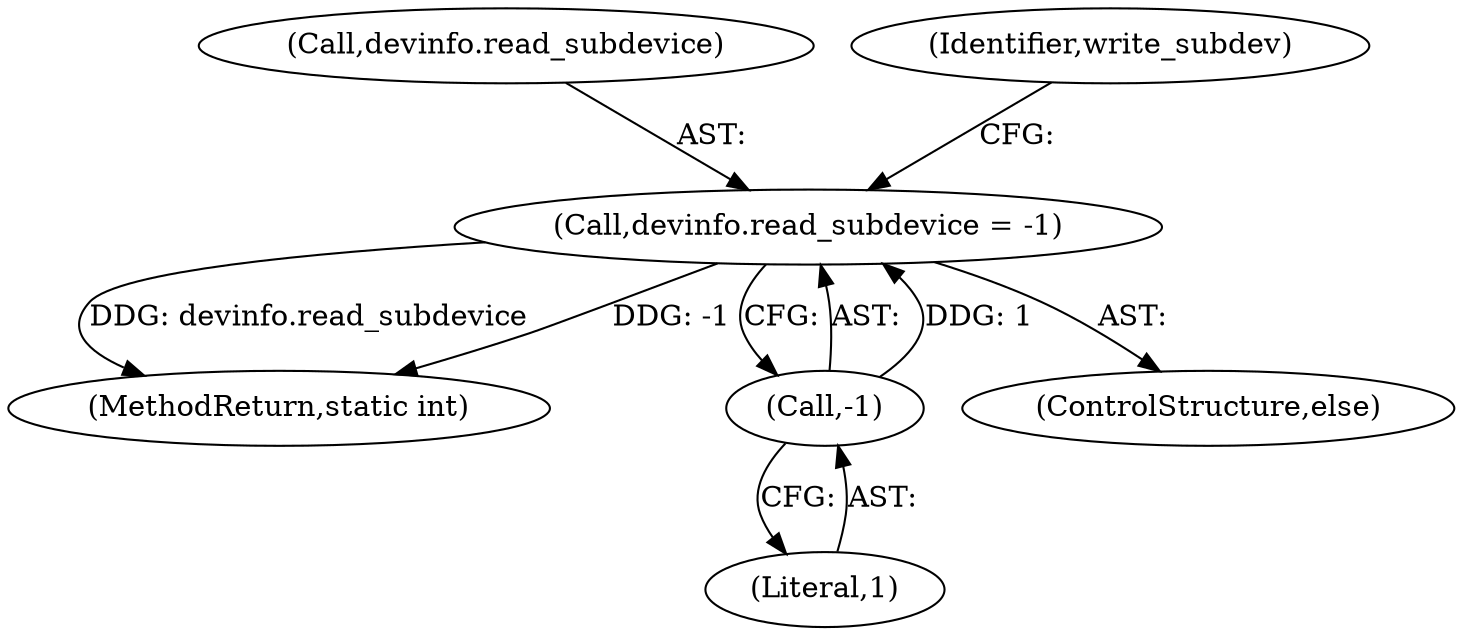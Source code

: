digraph "0_linux_819cbb120eaec7e014e5abd029260db1ca8c5735@API" {
"1000179" [label="(Call,devinfo.read_subdevice = -1)"];
"1000183" [label="(Call,-1)"];
"1000179" [label="(Call,devinfo.read_subdevice = -1)"];
"1000183" [label="(Call,-1)"];
"1000215" [label="(MethodReturn,static int)"];
"1000180" [label="(Call,devinfo.read_subdevice)"];
"1000184" [label="(Literal,1)"];
"1000186" [label="(Identifier,write_subdev)"];
"1000178" [label="(ControlStructure,else)"];
"1000179" -> "1000178"  [label="AST: "];
"1000179" -> "1000183"  [label="CFG: "];
"1000180" -> "1000179"  [label="AST: "];
"1000183" -> "1000179"  [label="AST: "];
"1000186" -> "1000179"  [label="CFG: "];
"1000179" -> "1000215"  [label="DDG: devinfo.read_subdevice"];
"1000179" -> "1000215"  [label="DDG: -1"];
"1000183" -> "1000179"  [label="DDG: 1"];
"1000183" -> "1000184"  [label="CFG: "];
"1000184" -> "1000183"  [label="AST: "];
}
